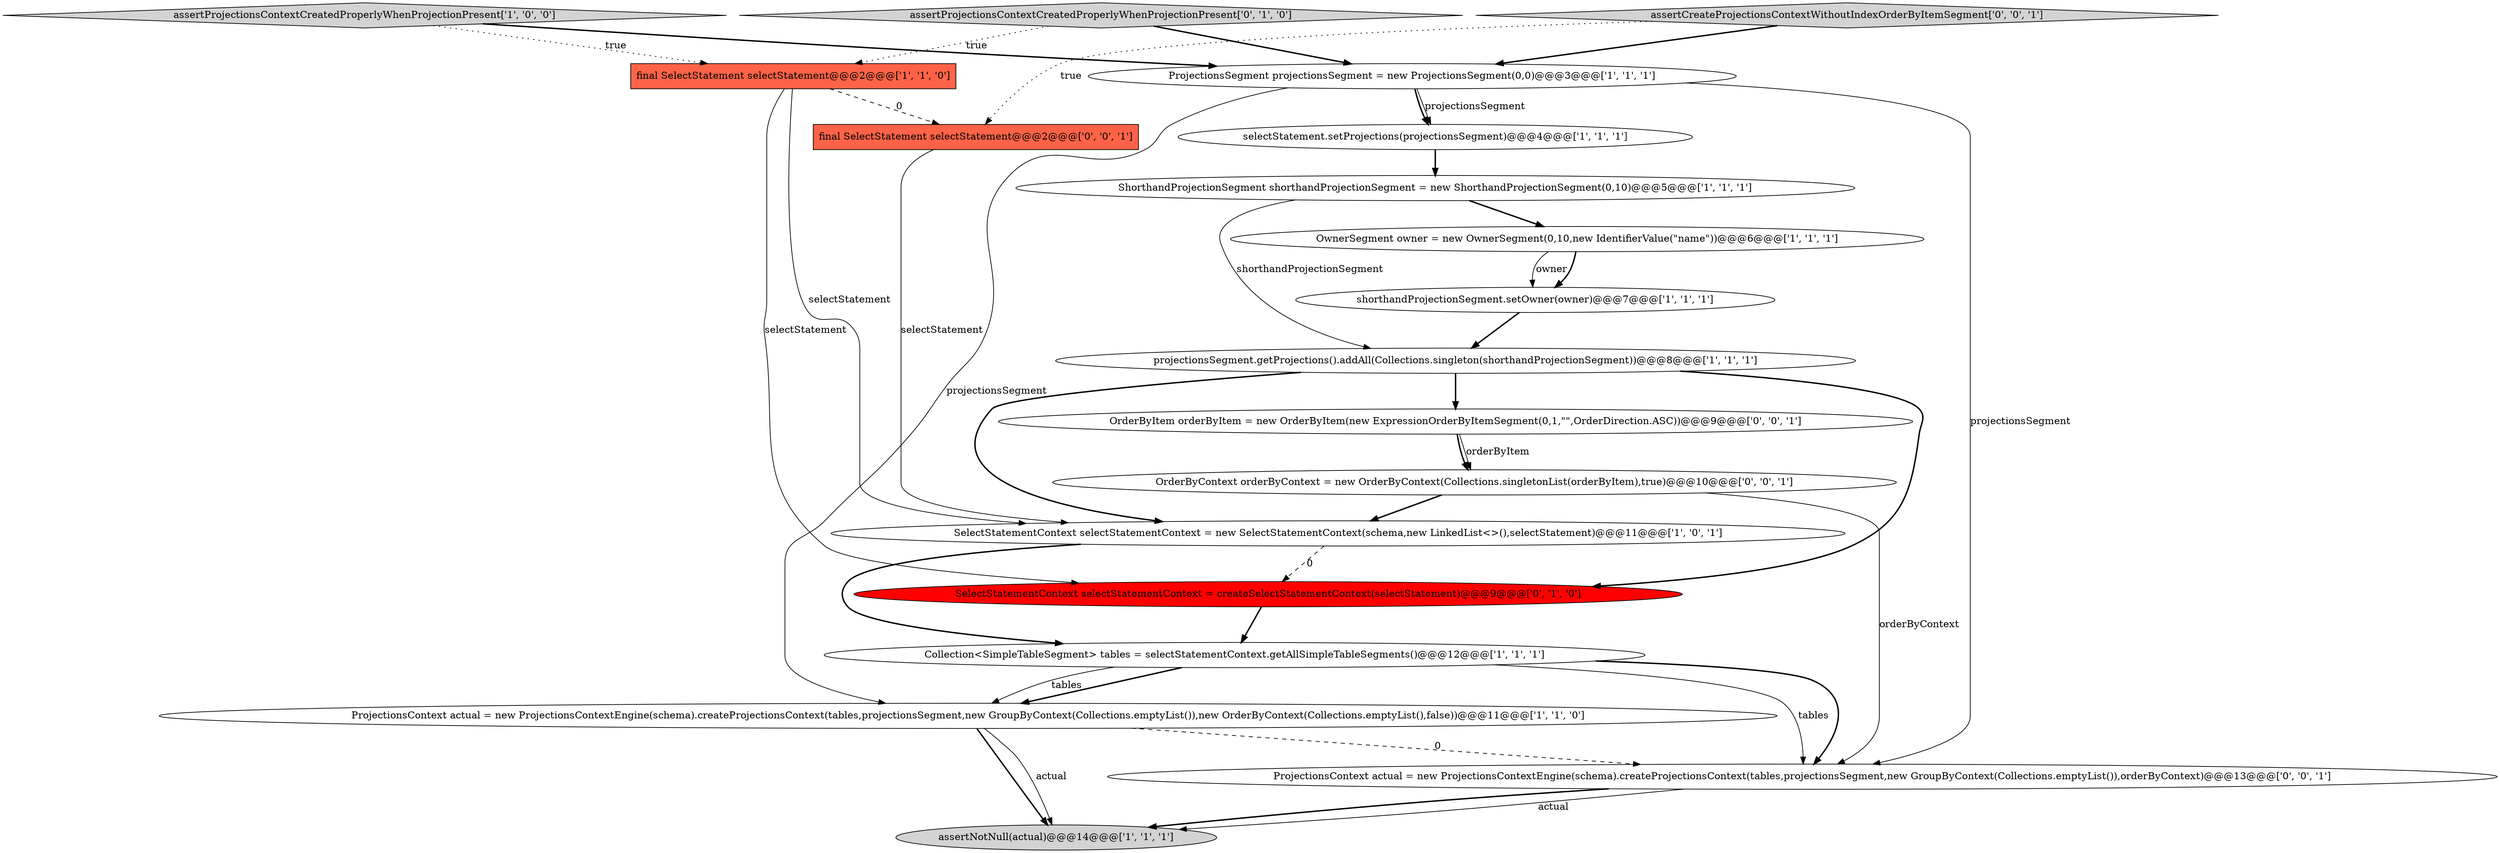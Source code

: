 digraph {
3 [style = filled, label = "Collection<SimpleTableSegment> tables = selectStatementContext.getAllSimpleTableSegments()@@@12@@@['1', '1', '1']", fillcolor = white, shape = ellipse image = "AAA0AAABBB1BBB"];
13 [style = filled, label = "assertProjectionsContextCreatedProperlyWhenProjectionPresent['0', '1', '0']", fillcolor = lightgray, shape = diamond image = "AAA0AAABBB2BBB"];
0 [style = filled, label = "ShorthandProjectionSegment shorthandProjectionSegment = new ShorthandProjectionSegment(0,10)@@@5@@@['1', '1', '1']", fillcolor = white, shape = ellipse image = "AAA0AAABBB1BBB"];
1 [style = filled, label = "projectionsSegment.getProjections().addAll(Collections.singleton(shorthandProjectionSegment))@@@8@@@['1', '1', '1']", fillcolor = white, shape = ellipse image = "AAA0AAABBB1BBB"];
8 [style = filled, label = "assertProjectionsContextCreatedProperlyWhenProjectionPresent['1', '0', '0']", fillcolor = lightgray, shape = diamond image = "AAA0AAABBB1BBB"];
4 [style = filled, label = "ProjectionsContext actual = new ProjectionsContextEngine(schema).createProjectionsContext(tables,projectionsSegment,new GroupByContext(Collections.emptyList()),new OrderByContext(Collections.emptyList(),false))@@@11@@@['1', '1', '0']", fillcolor = white, shape = ellipse image = "AAA0AAABBB1BBB"];
2 [style = filled, label = "OwnerSegment owner = new OwnerSegment(0,10,new IdentifierValue(\"name\"))@@@6@@@['1', '1', '1']", fillcolor = white, shape = ellipse image = "AAA0AAABBB1BBB"];
9 [style = filled, label = "assertNotNull(actual)@@@14@@@['1', '1', '1']", fillcolor = lightgray, shape = ellipse image = "AAA0AAABBB1BBB"];
5 [style = filled, label = "final SelectStatement selectStatement@@@2@@@['1', '1', '0']", fillcolor = tomato, shape = box image = "AAA0AAABBB1BBB"];
11 [style = filled, label = "selectStatement.setProjections(projectionsSegment)@@@4@@@['1', '1', '1']", fillcolor = white, shape = ellipse image = "AAA0AAABBB1BBB"];
7 [style = filled, label = "SelectStatementContext selectStatementContext = new SelectStatementContext(schema,new LinkedList<>(),selectStatement)@@@11@@@['1', '0', '1']", fillcolor = white, shape = ellipse image = "AAA0AAABBB1BBB"];
14 [style = filled, label = "assertCreateProjectionsContextWithoutIndexOrderByItemSegment['0', '0', '1']", fillcolor = lightgray, shape = diamond image = "AAA0AAABBB3BBB"];
15 [style = filled, label = "ProjectionsContext actual = new ProjectionsContextEngine(schema).createProjectionsContext(tables,projectionsSegment,new GroupByContext(Collections.emptyList()),orderByContext)@@@13@@@['0', '0', '1']", fillcolor = white, shape = ellipse image = "AAA0AAABBB3BBB"];
12 [style = filled, label = "SelectStatementContext selectStatementContext = createSelectStatementContext(selectStatement)@@@9@@@['0', '1', '0']", fillcolor = red, shape = ellipse image = "AAA1AAABBB2BBB"];
10 [style = filled, label = "shorthandProjectionSegment.setOwner(owner)@@@7@@@['1', '1', '1']", fillcolor = white, shape = ellipse image = "AAA0AAABBB1BBB"];
17 [style = filled, label = "OrderByContext orderByContext = new OrderByContext(Collections.singletonList(orderByItem),true)@@@10@@@['0', '0', '1']", fillcolor = white, shape = ellipse image = "AAA0AAABBB3BBB"];
18 [style = filled, label = "OrderByItem orderByItem = new OrderByItem(new ExpressionOrderByItemSegment(0,1,\"\",OrderDirection.ASC))@@@9@@@['0', '0', '1']", fillcolor = white, shape = ellipse image = "AAA0AAABBB3BBB"];
6 [style = filled, label = "ProjectionsSegment projectionsSegment = new ProjectionsSegment(0,0)@@@3@@@['1', '1', '1']", fillcolor = white, shape = ellipse image = "AAA0AAABBB1BBB"];
16 [style = filled, label = "final SelectStatement selectStatement@@@2@@@['0', '0', '1']", fillcolor = tomato, shape = box image = "AAA0AAABBB3BBB"];
4->9 [style = bold, label=""];
2->10 [style = solid, label="owner"];
0->2 [style = bold, label=""];
5->7 [style = solid, label="selectStatement"];
18->17 [style = bold, label=""];
0->1 [style = solid, label="shorthandProjectionSegment"];
1->18 [style = bold, label=""];
8->6 [style = bold, label=""];
3->15 [style = bold, label=""];
13->5 [style = dotted, label="true"];
6->4 [style = solid, label="projectionsSegment"];
2->10 [style = bold, label=""];
1->7 [style = bold, label=""];
3->4 [style = bold, label=""];
7->3 [style = bold, label=""];
17->7 [style = bold, label=""];
14->16 [style = dotted, label="true"];
5->16 [style = dashed, label="0"];
5->12 [style = solid, label="selectStatement"];
15->9 [style = solid, label="actual"];
11->0 [style = bold, label=""];
3->15 [style = solid, label="tables"];
8->5 [style = dotted, label="true"];
16->7 [style = solid, label="selectStatement"];
15->9 [style = bold, label=""];
4->15 [style = dashed, label="0"];
6->11 [style = bold, label=""];
17->15 [style = solid, label="orderByContext"];
6->15 [style = solid, label="projectionsSegment"];
6->11 [style = solid, label="projectionsSegment"];
1->12 [style = bold, label=""];
7->12 [style = dashed, label="0"];
12->3 [style = bold, label=""];
18->17 [style = solid, label="orderByItem"];
13->6 [style = bold, label=""];
3->4 [style = solid, label="tables"];
10->1 [style = bold, label=""];
14->6 [style = bold, label=""];
4->9 [style = solid, label="actual"];
}
